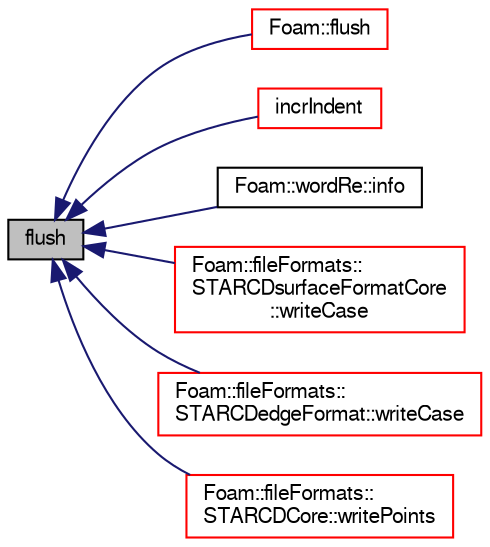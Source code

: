 digraph "flush"
{
  bgcolor="transparent";
  edge [fontname="FreeSans",fontsize="10",labelfontname="FreeSans",labelfontsize="10"];
  node [fontname="FreeSans",fontsize="10",shape=record];
  rankdir="LR";
  Node8424 [label="flush",height=0.2,width=0.4,color="black", fillcolor="grey75", style="filled", fontcolor="black"];
  Node8424 -> Node8425 [dir="back",color="midnightblue",fontsize="10",style="solid",fontname="FreeSans"];
  Node8425 [label="Foam::flush",height=0.2,width=0.4,color="red",URL="$a21124.html#ae5d12052806c399177d27d9beccc2462",tooltip="Flush stream. "];
  Node8424 -> Node8466 [dir="back",color="midnightblue",fontsize="10",style="solid",fontname="FreeSans"];
  Node8466 [label="incrIndent",height=0.2,width=0.4,color="red",URL="$a26238.html#a79a5f541a96c769ad3b3bf66aff49115",tooltip="Incrememt the indent level. "];
  Node8424 -> Node8699 [dir="back",color="midnightblue",fontsize="10",style="solid",fontname="FreeSans"];
  Node8699 [label="Foam::wordRe::info",height=0.2,width=0.4,color="black",URL="$a28262.html#afd7ecda181c2f5f74776efd0afe7fe3a",tooltip="Output some basic info. "];
  Node8424 -> Node8700 [dir="back",color="midnightblue",fontsize="10",style="solid",fontname="FreeSans"];
  Node8700 [label="Foam::fileFormats::\lSTARCDsurfaceFormatCore\l::writeCase",height=0.2,width=0.4,color="red",URL="$a29634.html#ae4272f484f8b27274f4b0dde192e7a82"];
  Node8424 -> Node8702 [dir="back",color="midnightblue",fontsize="10",style="solid",fontname="FreeSans"];
  Node8702 [label="Foam::fileFormats::\lSTARCDedgeFormat::writeCase",height=0.2,width=0.4,color="red",URL="$a21778.html#ae2250c1038a57f9979aa4549c61a8287"];
  Node8424 -> Node8708 [dir="back",color="midnightblue",fontsize="10",style="solid",fontname="FreeSans"];
  Node8708 [label="Foam::fileFormats::\lSTARCDCore::writePoints",height=0.2,width=0.4,color="red",URL="$a21886.html#a76648eaaa2ceae4c3ea8a27689464bca",tooltip="Write header and points to (.vrt) file. "];
}
